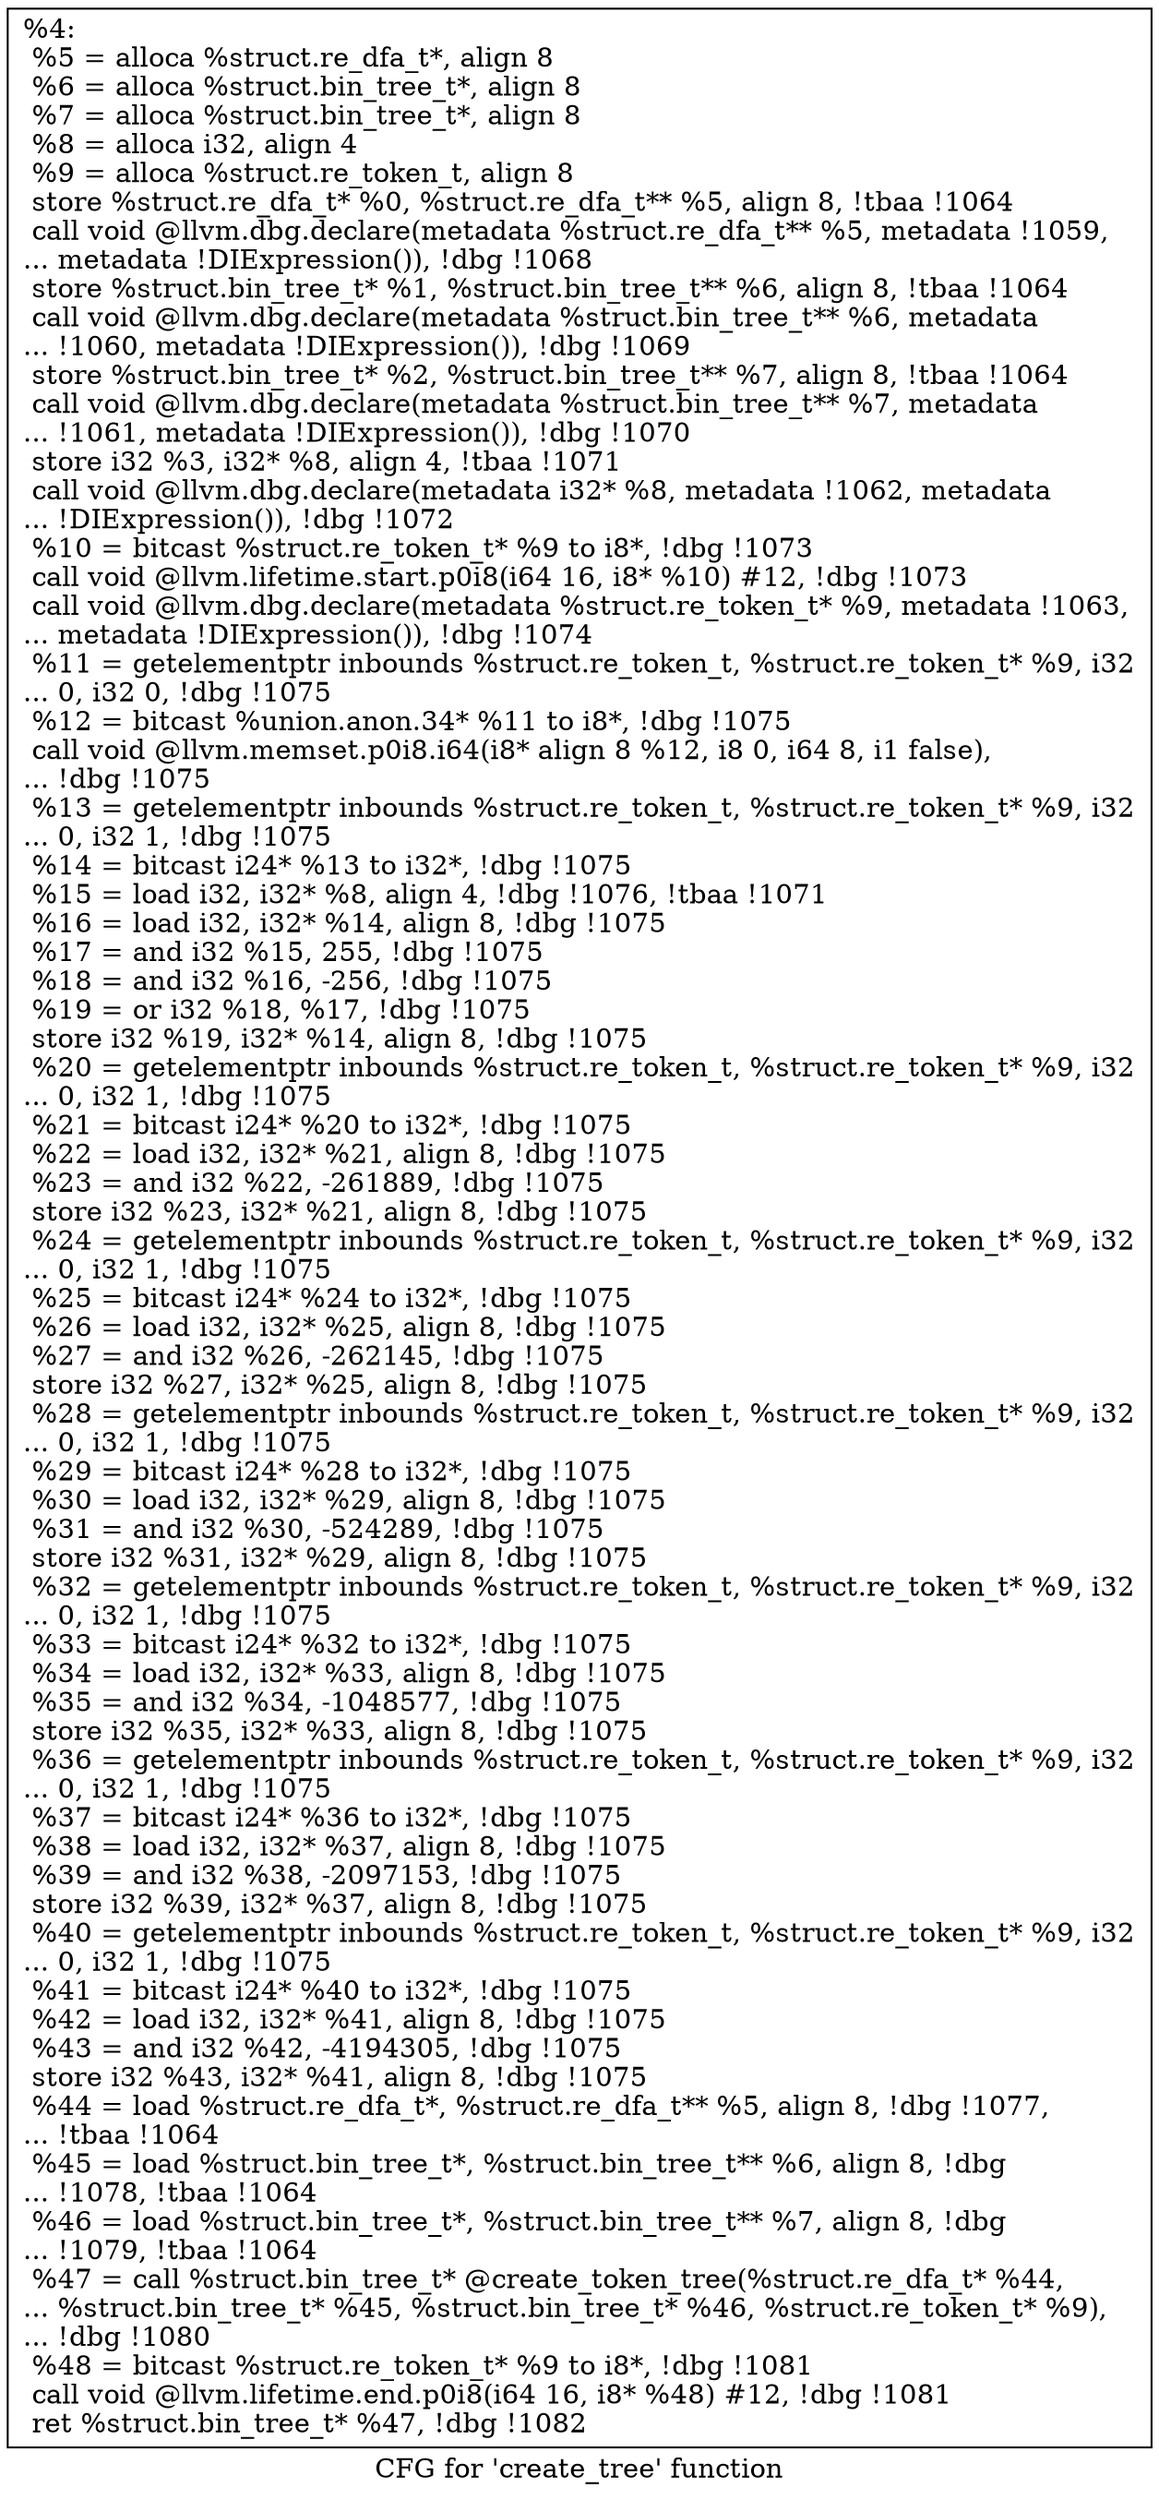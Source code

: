 digraph "CFG for 'create_tree' function" {
	label="CFG for 'create_tree' function";

	Node0xbb75c0 [shape=record,label="{%4:\l  %5 = alloca %struct.re_dfa_t*, align 8\l  %6 = alloca %struct.bin_tree_t*, align 8\l  %7 = alloca %struct.bin_tree_t*, align 8\l  %8 = alloca i32, align 4\l  %9 = alloca %struct.re_token_t, align 8\l  store %struct.re_dfa_t* %0, %struct.re_dfa_t** %5, align 8, !tbaa !1064\l  call void @llvm.dbg.declare(metadata %struct.re_dfa_t** %5, metadata !1059,\l... metadata !DIExpression()), !dbg !1068\l  store %struct.bin_tree_t* %1, %struct.bin_tree_t** %6, align 8, !tbaa !1064\l  call void @llvm.dbg.declare(metadata %struct.bin_tree_t** %6, metadata\l... !1060, metadata !DIExpression()), !dbg !1069\l  store %struct.bin_tree_t* %2, %struct.bin_tree_t** %7, align 8, !tbaa !1064\l  call void @llvm.dbg.declare(metadata %struct.bin_tree_t** %7, metadata\l... !1061, metadata !DIExpression()), !dbg !1070\l  store i32 %3, i32* %8, align 4, !tbaa !1071\l  call void @llvm.dbg.declare(metadata i32* %8, metadata !1062, metadata\l... !DIExpression()), !dbg !1072\l  %10 = bitcast %struct.re_token_t* %9 to i8*, !dbg !1073\l  call void @llvm.lifetime.start.p0i8(i64 16, i8* %10) #12, !dbg !1073\l  call void @llvm.dbg.declare(metadata %struct.re_token_t* %9, metadata !1063,\l... metadata !DIExpression()), !dbg !1074\l  %11 = getelementptr inbounds %struct.re_token_t, %struct.re_token_t* %9, i32\l... 0, i32 0, !dbg !1075\l  %12 = bitcast %union.anon.34* %11 to i8*, !dbg !1075\l  call void @llvm.memset.p0i8.i64(i8* align 8 %12, i8 0, i64 8, i1 false),\l... !dbg !1075\l  %13 = getelementptr inbounds %struct.re_token_t, %struct.re_token_t* %9, i32\l... 0, i32 1, !dbg !1075\l  %14 = bitcast i24* %13 to i32*, !dbg !1075\l  %15 = load i32, i32* %8, align 4, !dbg !1076, !tbaa !1071\l  %16 = load i32, i32* %14, align 8, !dbg !1075\l  %17 = and i32 %15, 255, !dbg !1075\l  %18 = and i32 %16, -256, !dbg !1075\l  %19 = or i32 %18, %17, !dbg !1075\l  store i32 %19, i32* %14, align 8, !dbg !1075\l  %20 = getelementptr inbounds %struct.re_token_t, %struct.re_token_t* %9, i32\l... 0, i32 1, !dbg !1075\l  %21 = bitcast i24* %20 to i32*, !dbg !1075\l  %22 = load i32, i32* %21, align 8, !dbg !1075\l  %23 = and i32 %22, -261889, !dbg !1075\l  store i32 %23, i32* %21, align 8, !dbg !1075\l  %24 = getelementptr inbounds %struct.re_token_t, %struct.re_token_t* %9, i32\l... 0, i32 1, !dbg !1075\l  %25 = bitcast i24* %24 to i32*, !dbg !1075\l  %26 = load i32, i32* %25, align 8, !dbg !1075\l  %27 = and i32 %26, -262145, !dbg !1075\l  store i32 %27, i32* %25, align 8, !dbg !1075\l  %28 = getelementptr inbounds %struct.re_token_t, %struct.re_token_t* %9, i32\l... 0, i32 1, !dbg !1075\l  %29 = bitcast i24* %28 to i32*, !dbg !1075\l  %30 = load i32, i32* %29, align 8, !dbg !1075\l  %31 = and i32 %30, -524289, !dbg !1075\l  store i32 %31, i32* %29, align 8, !dbg !1075\l  %32 = getelementptr inbounds %struct.re_token_t, %struct.re_token_t* %9, i32\l... 0, i32 1, !dbg !1075\l  %33 = bitcast i24* %32 to i32*, !dbg !1075\l  %34 = load i32, i32* %33, align 8, !dbg !1075\l  %35 = and i32 %34, -1048577, !dbg !1075\l  store i32 %35, i32* %33, align 8, !dbg !1075\l  %36 = getelementptr inbounds %struct.re_token_t, %struct.re_token_t* %9, i32\l... 0, i32 1, !dbg !1075\l  %37 = bitcast i24* %36 to i32*, !dbg !1075\l  %38 = load i32, i32* %37, align 8, !dbg !1075\l  %39 = and i32 %38, -2097153, !dbg !1075\l  store i32 %39, i32* %37, align 8, !dbg !1075\l  %40 = getelementptr inbounds %struct.re_token_t, %struct.re_token_t* %9, i32\l... 0, i32 1, !dbg !1075\l  %41 = bitcast i24* %40 to i32*, !dbg !1075\l  %42 = load i32, i32* %41, align 8, !dbg !1075\l  %43 = and i32 %42, -4194305, !dbg !1075\l  store i32 %43, i32* %41, align 8, !dbg !1075\l  %44 = load %struct.re_dfa_t*, %struct.re_dfa_t** %5, align 8, !dbg !1077,\l... !tbaa !1064\l  %45 = load %struct.bin_tree_t*, %struct.bin_tree_t** %6, align 8, !dbg\l... !1078, !tbaa !1064\l  %46 = load %struct.bin_tree_t*, %struct.bin_tree_t** %7, align 8, !dbg\l... !1079, !tbaa !1064\l  %47 = call %struct.bin_tree_t* @create_token_tree(%struct.re_dfa_t* %44,\l... %struct.bin_tree_t* %45, %struct.bin_tree_t* %46, %struct.re_token_t* %9),\l... !dbg !1080\l  %48 = bitcast %struct.re_token_t* %9 to i8*, !dbg !1081\l  call void @llvm.lifetime.end.p0i8(i64 16, i8* %48) #12, !dbg !1081\l  ret %struct.bin_tree_t* %47, !dbg !1082\l}"];
}

